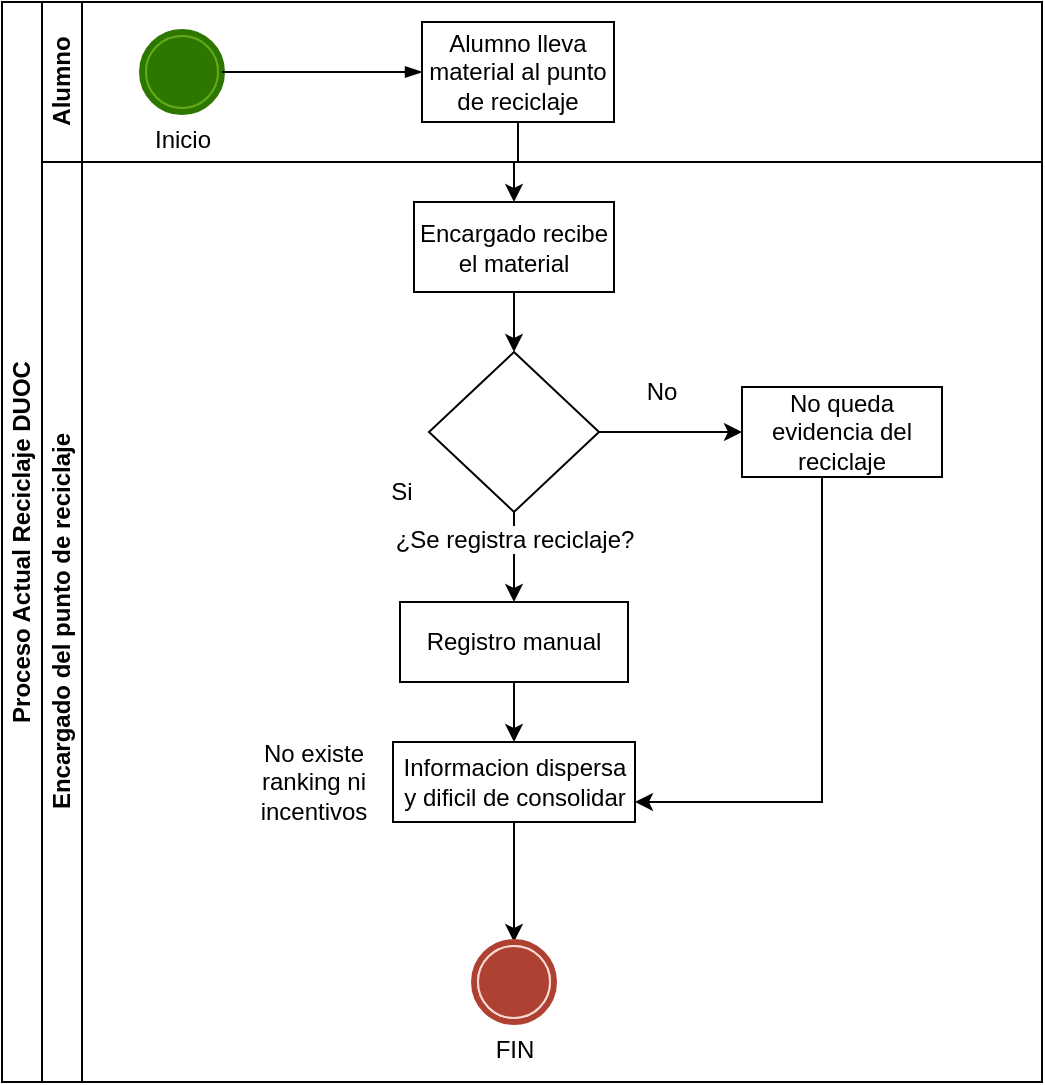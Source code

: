 <mxfile version="28.2.3" pages="2">
  <diagram name="AS-IS" id="onkvtfFwKgzJO0BobrZ3">
    <mxGraphModel grid="1" page="1" gridSize="10" guides="1" tooltips="1" connect="1" arrows="1" fold="1" pageScale="1" pageWidth="827" pageHeight="1169" math="0" shadow="0">
      <root>
        <mxCell id="0" />
        <mxCell id="1" parent="0" />
        <mxCell id="calRpf7Ut-MRDMJ-sCPS-1" value="Proceso Actual Reciclaje DUOC" style="swimlane;html=1;childLayout=stackLayout;resizeParent=1;resizeParentMax=0;horizontal=0;startSize=20;horizontalStack=0;whiteSpace=wrap;" vertex="1" parent="1">
          <mxGeometry x="130" y="40" width="520" height="540" as="geometry" />
        </mxCell>
        <mxCell id="calRpf7Ut-MRDMJ-sCPS-2" value="Alumno" style="swimlane;html=1;startSize=20;horizontal=0;" vertex="1" parent="calRpf7Ut-MRDMJ-sCPS-1">
          <mxGeometry x="20" width="500" height="80" as="geometry" />
        </mxCell>
        <mxCell id="calRpf7Ut-MRDMJ-sCPS-6" value="&lt;font style=&quot;color: light-dark(rgb(0, 0, 0), rgb(251, 251, 251));&quot;&gt;Inicio&lt;/font&gt;" style="points=[[0.145,0.145,0],[0.5,0,0],[0.855,0.145,0],[1,0.5,0],[0.855,0.855,0],[0.5,1,0],[0.145,0.855,0],[0,0.5,0]];shape=mxgraph.bpmn.event;html=1;verticalLabelPosition=bottom;labelBackgroundColor=#ffffff;verticalAlign=top;align=center;perimeter=ellipsePerimeter;outlineConnect=0;aspect=fixed;outline=end;symbol=terminate;fillColor=#60a917;strokeColor=#2D7600;fontColor=#ffffff;" vertex="1" parent="calRpf7Ut-MRDMJ-sCPS-2">
          <mxGeometry x="50" y="15" width="40" height="40" as="geometry" />
        </mxCell>
        <mxCell id="calRpf7Ut-MRDMJ-sCPS-7" value="Alumno lleva material al punto de reciclaje" style="points=[[0.25,0,0],[0.5,0,0],[0.75,0,0],[1,0.25,0],[1,0.5,0],[1,0.75,0],[0.75,1,0],[0.5,1,0],[0.25,1,0],[0,0.75,0],[0,0.5,0],[0,0.25,0]];shape=mxgraph.bpmn.task2;whiteSpace=wrap;rectStyle=rounded;size=10;html=1;container=1;expand=0;collapsible=0;taskMarker=abstract;" vertex="1" parent="calRpf7Ut-MRDMJ-sCPS-2">
          <mxGeometry x="190" y="10" width="96" height="50" as="geometry" />
        </mxCell>
        <mxCell id="calRpf7Ut-MRDMJ-sCPS-8" value="" style="edgeStyle=elbowEdgeStyle;fontSize=12;html=1;endArrow=blockThin;endFill=1;rounded=0;exitX=1;exitY=0.5;exitDx=0;exitDy=0;exitPerimeter=0;entryX=0;entryY=0.5;entryDx=0;entryDy=0;entryPerimeter=0;" edge="1" parent="calRpf7Ut-MRDMJ-sCPS-2" source="calRpf7Ut-MRDMJ-sCPS-6" target="calRpf7Ut-MRDMJ-sCPS-7">
          <mxGeometry width="160" relative="1" as="geometry">
            <mxPoint x="170" y="200" as="sourcePoint" />
            <mxPoint x="180" y="45" as="targetPoint" />
            <Array as="points">
              <mxPoint x="180" y="30" />
            </Array>
          </mxGeometry>
        </mxCell>
        <mxCell id="calRpf7Ut-MRDMJ-sCPS-3" value="Encargado del punto de reciclaje" style="swimlane;html=1;startSize=20;horizontal=0;" vertex="1" parent="calRpf7Ut-MRDMJ-sCPS-1">
          <mxGeometry x="20" y="80" width="500" height="460" as="geometry" />
        </mxCell>
        <mxCell id="calRpf7Ut-MRDMJ-sCPS-13" style="edgeStyle=orthogonalEdgeStyle;rounded=0;orthogonalLoop=1;jettySize=auto;html=1;" edge="1" parent="calRpf7Ut-MRDMJ-sCPS-3" source="calRpf7Ut-MRDMJ-sCPS-9" target="calRpf7Ut-MRDMJ-sCPS-11">
          <mxGeometry relative="1" as="geometry" />
        </mxCell>
        <mxCell id="calRpf7Ut-MRDMJ-sCPS-9" value="Encargado recibe el material" style="points=[[0.25,0,0],[0.5,0,0],[0.75,0,0],[1,0.25,0],[1,0.5,0],[1,0.75,0],[0.75,1,0],[0.5,1,0],[0.25,1,0],[0,0.75,0],[0,0.5,0],[0,0.25,0]];shape=mxgraph.bpmn.task2;whiteSpace=wrap;rectStyle=rounded;size=10;html=1;container=1;expand=0;collapsible=0;taskMarker=abstract;" vertex="1" parent="calRpf7Ut-MRDMJ-sCPS-3">
          <mxGeometry x="186" y="20" width="100" height="45" as="geometry" />
        </mxCell>
        <mxCell id="calRpf7Ut-MRDMJ-sCPS-19" style="edgeStyle=orthogonalEdgeStyle;rounded=0;orthogonalLoop=1;jettySize=auto;html=1;" edge="1" parent="calRpf7Ut-MRDMJ-sCPS-3" source="calRpf7Ut-MRDMJ-sCPS-11" target="calRpf7Ut-MRDMJ-sCPS-18">
          <mxGeometry relative="1" as="geometry" />
        </mxCell>
        <mxCell id="calRpf7Ut-MRDMJ-sCPS-11" value="¿Se registra reciclaje?" style="points=[[0.25,0.25,0],[0.5,0,0],[0.75,0.25,0],[1,0.5,0],[0.75,0.75,0],[0.5,1,0],[0.25,0.75,0],[0,0.5,0]];shape=mxgraph.bpmn.gateway2;html=1;verticalLabelPosition=bottom;labelBackgroundColor=#ffffff;verticalAlign=top;align=center;perimeter=rhombusPerimeter;outlineConnect=0;outline=none;symbol=none;" vertex="1" parent="calRpf7Ut-MRDMJ-sCPS-3">
          <mxGeometry x="193.5" y="95" width="85" height="80" as="geometry" />
        </mxCell>
        <mxCell id="calRpf7Ut-MRDMJ-sCPS-15" value="No" style="text;html=1;strokeColor=none;fillColor=none;align=center;verticalAlign=middle;whiteSpace=wrap;rounded=0;" vertex="1" parent="calRpf7Ut-MRDMJ-sCPS-3">
          <mxGeometry x="270" y="100" width="80" height="30" as="geometry" />
        </mxCell>
        <mxCell id="calRpf7Ut-MRDMJ-sCPS-12" style="edgeStyle=orthogonalEdgeStyle;rounded=0;orthogonalLoop=1;jettySize=auto;html=1;entryX=0;entryY=0.5;entryDx=0;entryDy=0;entryPerimeter=0;" edge="1" parent="calRpf7Ut-MRDMJ-sCPS-3" source="calRpf7Ut-MRDMJ-sCPS-11" target="calRpf7Ut-MRDMJ-sCPS-17">
          <mxGeometry relative="1" as="geometry">
            <mxPoint x="350" y="135" as="targetPoint" />
          </mxGeometry>
        </mxCell>
        <mxCell id="calRpf7Ut-MRDMJ-sCPS-16" value="Si" style="text;html=1;strokeColor=none;fillColor=none;align=center;verticalAlign=middle;whiteSpace=wrap;rounded=0;" vertex="1" parent="calRpf7Ut-MRDMJ-sCPS-3">
          <mxGeometry x="140" y="150" width="80" height="30" as="geometry" />
        </mxCell>
        <mxCell id="calRpf7Ut-MRDMJ-sCPS-17" value="No queda evidencia del reciclaje" style="points=[[0.25,0,0],[0.5,0,0],[0.75,0,0],[1,0.25,0],[1,0.5,0],[1,0.75,0],[0.75,1,0],[0.5,1,0],[0.25,1,0],[0,0.75,0],[0,0.5,0],[0,0.25,0]];shape=mxgraph.bpmn.task2;whiteSpace=wrap;rectStyle=rounded;size=10;html=1;container=1;expand=0;collapsible=0;taskMarker=abstract;" vertex="1" parent="calRpf7Ut-MRDMJ-sCPS-3">
          <mxGeometry x="350" y="112.5" width="100" height="45" as="geometry" />
        </mxCell>
        <mxCell id="calRpf7Ut-MRDMJ-sCPS-21" style="edgeStyle=orthogonalEdgeStyle;rounded=0;orthogonalLoop=1;jettySize=auto;html=1;" edge="1" parent="calRpf7Ut-MRDMJ-sCPS-3" source="calRpf7Ut-MRDMJ-sCPS-18" target="calRpf7Ut-MRDMJ-sCPS-20">
          <mxGeometry relative="1" as="geometry" />
        </mxCell>
        <mxCell id="calRpf7Ut-MRDMJ-sCPS-18" value="Registro manual" style="points=[[0.25,0,0],[0.5,0,0],[0.75,0,0],[1,0.25,0],[1,0.5,0],[1,0.75,0],[0.75,1,0],[0.5,1,0],[0.25,1,0],[0,0.75,0],[0,0.5,0],[0,0.25,0]];shape=mxgraph.bpmn.task2;whiteSpace=wrap;rectStyle=rounded;size=10;html=1;container=1;expand=0;collapsible=0;taskMarker=abstract;" vertex="1" parent="calRpf7Ut-MRDMJ-sCPS-3">
          <mxGeometry x="179" y="220" width="114" height="40" as="geometry" />
        </mxCell>
        <mxCell id="calRpf7Ut-MRDMJ-sCPS-25" style="edgeStyle=orthogonalEdgeStyle;rounded=0;orthogonalLoop=1;jettySize=auto;html=1;" edge="1" parent="calRpf7Ut-MRDMJ-sCPS-3" source="calRpf7Ut-MRDMJ-sCPS-20" target="calRpf7Ut-MRDMJ-sCPS-24">
          <mxGeometry relative="1" as="geometry" />
        </mxCell>
        <mxCell id="calRpf7Ut-MRDMJ-sCPS-20" value="Informacion dispersa y dificil de consolidar" style="points=[[0.25,0,0],[0.5,0,0],[0.75,0,0],[1,0.25,0],[1,0.5,0],[1,0.75,0],[0.75,1,0],[0.5,1,0],[0.25,1,0],[0,0.75,0],[0,0.5,0],[0,0.25,0]];shape=mxgraph.bpmn.task2;whiteSpace=wrap;rectStyle=rounded;size=10;html=1;container=1;expand=0;collapsible=0;taskMarker=abstract;" vertex="1" parent="calRpf7Ut-MRDMJ-sCPS-3">
          <mxGeometry x="175.5" y="290" width="121" height="40" as="geometry" />
        </mxCell>
        <mxCell id="calRpf7Ut-MRDMJ-sCPS-22" style="edgeStyle=orthogonalEdgeStyle;rounded=0;orthogonalLoop=1;jettySize=auto;html=1;entryX=1;entryY=0.75;entryDx=0;entryDy=0;entryPerimeter=0;" edge="1" parent="calRpf7Ut-MRDMJ-sCPS-3" source="calRpf7Ut-MRDMJ-sCPS-17" target="calRpf7Ut-MRDMJ-sCPS-20">
          <mxGeometry relative="1" as="geometry">
            <Array as="points">
              <mxPoint x="390" y="320" />
            </Array>
          </mxGeometry>
        </mxCell>
        <mxCell id="calRpf7Ut-MRDMJ-sCPS-23" value="No existe ranking ni incentivos" style="text;html=1;strokeColor=none;fillColor=none;align=center;verticalAlign=middle;whiteSpace=wrap;rounded=0;" vertex="1" parent="calRpf7Ut-MRDMJ-sCPS-3">
          <mxGeometry x="95.5" y="290" width="80" height="40" as="geometry" />
        </mxCell>
        <mxCell id="calRpf7Ut-MRDMJ-sCPS-24" value="FIN" style="points=[[0.145,0.145,0],[0.5,0,0],[0.855,0.145,0],[1,0.5,0],[0.855,0.855,0],[0.5,1,0],[0.145,0.855,0],[0,0.5,0]];shape=mxgraph.bpmn.event;html=1;verticalLabelPosition=bottom;labelBackgroundColor=#ffffff;verticalAlign=top;align=center;perimeter=ellipsePerimeter;outlineConnect=0;aspect=fixed;outline=end;symbol=terminate;fillColor=#fad9d5;strokeColor=#ae4132;" vertex="1" parent="calRpf7Ut-MRDMJ-sCPS-3">
          <mxGeometry x="216" y="390" width="40" height="40" as="geometry" />
        </mxCell>
        <mxCell id="calRpf7Ut-MRDMJ-sCPS-14" style="edgeStyle=orthogonalEdgeStyle;rounded=0;orthogonalLoop=1;jettySize=auto;html=1;entryX=0.5;entryY=0;entryDx=0;entryDy=0;entryPerimeter=0;" edge="1" parent="calRpf7Ut-MRDMJ-sCPS-1" source="calRpf7Ut-MRDMJ-sCPS-7" target="calRpf7Ut-MRDMJ-sCPS-9">
          <mxGeometry relative="1" as="geometry" />
        </mxCell>
      </root>
    </mxGraphModel>
  </diagram>
  <diagram id="vbReLYNoK_ILcsRoj5a5" name="TO-BE">
    <mxGraphModel grid="1" page="1" gridSize="10" guides="1" tooltips="1" connect="1" arrows="1" fold="1" pageScale="1" pageWidth="827" pageHeight="1169" math="0" shadow="0">
      <root>
        <mxCell id="0" />
        <mxCell id="1" parent="0" />
        <mxCell id="VmAH0vc3C_4UoHnov0Tk-1" value="Sistema ReciclaDuoc" style="swimlane;html=1;childLayout=stackLayout;resizeParent=1;resizeParentMax=0;horizontal=0;startSize=20;horizontalStack=0;whiteSpace=wrap;" vertex="1" parent="1">
          <mxGeometry x="30" y="110" width="770" height="850" as="geometry" />
        </mxCell>
        <mxCell id="VmAH0vc3C_4UoHnov0Tk-2" value="Alumno" style="swimlane;html=1;startSize=20;horizontal=0;" vertex="1" parent="VmAH0vc3C_4UoHnov0Tk-1">
          <mxGeometry x="20" width="750" height="250" as="geometry" />
        </mxCell>
        <mxCell id="VmAH0vc3C_4UoHnov0Tk-9" style="edgeStyle=orthogonalEdgeStyle;rounded=0;orthogonalLoop=1;jettySize=auto;html=1;entryX=0;entryY=0.5;entryDx=0;entryDy=0;entryPerimeter=0;" edge="1" parent="VmAH0vc3C_4UoHnov0Tk-2" source="VmAH0vc3C_4UoHnov0Tk-5" target="VmAH0vc3C_4UoHnov0Tk-11">
          <mxGeometry relative="1" as="geometry">
            <mxPoint x="175" y="40" as="targetPoint" />
          </mxGeometry>
        </mxCell>
        <mxCell id="VmAH0vc3C_4UoHnov0Tk-5" value="&lt;span style=&quot;background-color: light-dark(rgb(255, 255, 255), rgb(0, 102, 204));&quot;&gt;Inicio&lt;/span&gt;" style="points=[[0.145,0.145,0],[0.5,0,0],[0.855,0.145,0],[1,0.5,0],[0.855,0.855,0],[0.5,1,0],[0.145,0.855,0],[0,0.5,0]];shape=mxgraph.bpmn.event;html=1;verticalLabelPosition=bottom;labelBackgroundColor=#ffffff;verticalAlign=top;align=center;perimeter=ellipsePerimeter;outlineConnect=0;aspect=fixed;outline=end;symbol=terminate;fillColor=#60a917;fontColor=#ffffff;strokeColor=#2D7600;" vertex="1" parent="VmAH0vc3C_4UoHnov0Tk-2">
          <mxGeometry x="50" y="20" width="40" height="40" as="geometry" />
        </mxCell>
        <mxCell id="VmAH0vc3C_4UoHnov0Tk-11" value="Alumno registra reciclaje en la WebApp" style="points=[[0.25,0,0],[0.5,0,0],[0.75,0,0],[1,0.25,0],[1,0.5,0],[1,0.75,0],[0.75,1,0],[0.5,1,0],[0.25,1,0],[0,0.75,0],[0,0.5,0],[0,0.25,0]];shape=mxgraph.bpmn.task2;whiteSpace=wrap;rectStyle=rounded;size=10;html=1;container=1;expand=0;collapsible=0;taskMarker=user;" vertex="1" parent="VmAH0vc3C_4UoHnov0Tk-2">
          <mxGeometry x="180" y="15" width="110" height="50" as="geometry" />
        </mxCell>
        <mxCell id="VmAH0vc3C_4UoHnov0Tk-12" value="Sube foto del reciclaje" style="points=[[0.25,0,0],[0.5,0,0],[0.75,0,0],[1,0.25,0],[1,0.5,0],[1,0.75,0],[0.75,1,0],[0.5,1,0],[0.25,1,0],[0,0.75,0],[0,0.5,0],[0,0.25,0]];shape=mxgraph.bpmn.task2;whiteSpace=wrap;rectStyle=rounded;size=10;html=1;container=1;expand=0;collapsible=0;taskMarker=user;" vertex="1" parent="VmAH0vc3C_4UoHnov0Tk-2">
          <mxGeometry x="182.5" y="110" width="105" height="50" as="geometry" />
        </mxCell>
        <mxCell id="VmAH0vc3C_4UoHnov0Tk-13" style="edgeStyle=orthogonalEdgeStyle;rounded=0;orthogonalLoop=1;jettySize=auto;html=1;entryX=0.5;entryY=0;entryDx=0;entryDy=0;entryPerimeter=0;" edge="1" parent="VmAH0vc3C_4UoHnov0Tk-2" source="VmAH0vc3C_4UoHnov0Tk-11" target="VmAH0vc3C_4UoHnov0Tk-12">
          <mxGeometry relative="1" as="geometry" />
        </mxCell>
        <mxCell id="VmAH0vc3C_4UoHnov0Tk-32" style="edgeStyle=orthogonalEdgeStyle;rounded=0;orthogonalLoop=1;jettySize=auto;html=1;entryX=0.42;entryY=-0.03;entryDx=0;entryDy=0;entryPerimeter=0;exitX=0;exitY=0.5;exitDx=0;exitDy=0;exitPerimeter=0;" edge="1" parent="VmAH0vc3C_4UoHnov0Tk-2" source="VmAH0vc3C_4UoHnov0Tk-28" target="VmAH0vc3C_4UoHnov0Tk-30">
          <mxGeometry relative="1" as="geometry">
            <mxPoint x="420" y="130" as="targetPoint" />
            <Array as="points">
              <mxPoint x="430" y="55" />
              <mxPoint x="430" y="129" />
            </Array>
          </mxGeometry>
        </mxCell>
        <mxCell id="VmAH0vc3C_4UoHnov0Tk-38" style="edgeStyle=orthogonalEdgeStyle;rounded=0;orthogonalLoop=1;jettySize=auto;html=1;" edge="1" parent="VmAH0vc3C_4UoHnov0Tk-2" source="VmAH0vc3C_4UoHnov0Tk-28" target="VmAH0vc3C_4UoHnov0Tk-37">
          <mxGeometry relative="1" as="geometry" />
        </mxCell>
        <mxCell id="VmAH0vc3C_4UoHnov0Tk-28" value="¿Alumno quiere consultar?" style="points=[[0.25,0.25,0],[0.5,0,0],[0.75,0.25,0],[1,0.5,0],[0.75,0.75,0],[0.5,1,0],[0.25,0.75,0],[0,0.5,0]];shape=mxgraph.bpmn.gateway2;html=1;verticalLabelPosition=bottom;labelBackgroundColor=#ffffff;verticalAlign=top;align=center;perimeter=rhombusPerimeter;outlineConnect=0;outline=none;symbol=none;" vertex="1" parent="VmAH0vc3C_4UoHnov0Tk-2">
          <mxGeometry x="510" y="20" width="70" height="70" as="geometry" />
        </mxCell>
        <mxCell id="VmAH0vc3C_4UoHnov0Tk-40" style="edgeStyle=orthogonalEdgeStyle;rounded=0;orthogonalLoop=1;jettySize=auto;html=1;" edge="1" parent="VmAH0vc3C_4UoHnov0Tk-2" source="VmAH0vc3C_4UoHnov0Tk-30" target="VmAH0vc3C_4UoHnov0Tk-37">
          <mxGeometry relative="1" as="geometry">
            <Array as="points">
              <mxPoint x="450" y="205" />
            </Array>
          </mxGeometry>
        </mxCell>
        <mxCell id="VmAH0vc3C_4UoHnov0Tk-30" value="Ver ranking o historial de reciclaje" style="points=[[0.25,0,0],[0.5,0,0],[0.75,0,0],[1,0.25,0],[1,0.5,0],[1,0.75,0],[0.75,1,0],[0.5,1,0],[0.25,1,0],[0,0.75,0],[0,0.5,0],[0,0.25,0]];shape=mxgraph.bpmn.task2;whiteSpace=wrap;rectStyle=rounded;size=10;html=1;container=1;expand=0;collapsible=0;taskMarker=user;" vertex="1" parent="VmAH0vc3C_4UoHnov0Tk-2">
          <mxGeometry x="390" y="130" width="100" height="40" as="geometry" />
        </mxCell>
        <mxCell id="VmAH0vc3C_4UoHnov0Tk-31" value="Si" style="text;html=1;strokeColor=none;fillColor=none;align=center;verticalAlign=middle;whiteSpace=wrap;rounded=0;" vertex="1" parent="VmAH0vc3C_4UoHnov0Tk-2">
          <mxGeometry x="480" y="40" width="80" height="30" as="geometry" />
        </mxCell>
        <mxCell id="VmAH0vc3C_4UoHnov0Tk-33" value="Si" style="text;html=1;strokeColor=none;fillColor=none;align=center;verticalAlign=middle;whiteSpace=wrap;rounded=0;" vertex="1" parent="VmAH0vc3C_4UoHnov0Tk-2">
          <mxGeometry x="530" y="40" width="80" height="30" as="geometry" />
        </mxCell>
        <mxCell id="VmAH0vc3C_4UoHnov0Tk-34" value="Canjear puntos" style="points=[[0.25,0,0],[0.5,0,0],[0.75,0,0],[1,0.25,0],[1,0.5,0],[1,0.75,0],[0.75,1,0],[0.5,1,0],[0.25,1,0],[0,0.75,0],[0,0.5,0],[0,0.25,0]];shape=mxgraph.bpmn.task2;whiteSpace=wrap;rectStyle=rounded;size=10;html=1;container=1;expand=0;collapsible=0;taskMarker=user;" vertex="1" parent="VmAH0vc3C_4UoHnov0Tk-2">
          <mxGeometry x="630" y="130" width="90" height="40" as="geometry" />
        </mxCell>
        <mxCell id="VmAH0vc3C_4UoHnov0Tk-35" style="edgeStyle=orthogonalEdgeStyle;rounded=0;orthogonalLoop=1;jettySize=auto;html=1;entryX=0.369;entryY=0.04;entryDx=0;entryDy=0;entryPerimeter=0;" edge="1" parent="VmAH0vc3C_4UoHnov0Tk-2" source="VmAH0vc3C_4UoHnov0Tk-28" target="VmAH0vc3C_4UoHnov0Tk-34">
          <mxGeometry relative="1" as="geometry">
            <Array as="points">
              <mxPoint x="673" y="55" />
            </Array>
          </mxGeometry>
        </mxCell>
        <mxCell id="VmAH0vc3C_4UoHnov0Tk-36" value="No" style="text;html=1;strokeColor=none;fillColor=none;align=center;verticalAlign=middle;whiteSpace=wrap;rounded=0;" vertex="1" parent="VmAH0vc3C_4UoHnov0Tk-2">
          <mxGeometry x="505" y="60" width="80" height="30" as="geometry" />
        </mxCell>
        <mxCell id="VmAH0vc3C_4UoHnov0Tk-37" value="FIN" style="points=[[0.145,0.145,0],[0.5,0,0],[0.855,0.145,0],[1,0.5,0],[0.855,0.855,0],[0.5,1,0],[0.145,0.855,0],[0,0.5,0]];shape=mxgraph.bpmn.event;html=1;verticalLabelPosition=bottom;labelBackgroundColor=#ffffff;verticalAlign=top;align=center;perimeter=ellipsePerimeter;outlineConnect=0;aspect=fixed;outline=end;symbol=terminate;fillColor=#fa6800;fontColor=#000000;strokeColor=#C73500;" vertex="1" parent="VmAH0vc3C_4UoHnov0Tk-2">
          <mxGeometry x="520" y="180" width="50" height="50" as="geometry" />
        </mxCell>
        <mxCell id="VmAH0vc3C_4UoHnov0Tk-39" style="edgeStyle=orthogonalEdgeStyle;rounded=0;orthogonalLoop=1;jettySize=auto;html=1;entryX=1;entryY=0.5;entryDx=0;entryDy=0;entryPerimeter=0;" edge="1" parent="VmAH0vc3C_4UoHnov0Tk-2" source="VmAH0vc3C_4UoHnov0Tk-34" target="VmAH0vc3C_4UoHnov0Tk-37">
          <mxGeometry relative="1" as="geometry">
            <Array as="points">
              <mxPoint x="670" y="205" />
            </Array>
          </mxGeometry>
        </mxCell>
        <mxCell id="VmAH0vc3C_4UoHnov0Tk-3" value="Sistema ReciclaDuoc" style="swimlane;html=1;startSize=20;horizontal=0;" vertex="1" parent="VmAH0vc3C_4UoHnov0Tk-1">
          <mxGeometry x="20" y="250" width="750" height="380" as="geometry" />
        </mxCell>
        <mxCell id="VmAH0vc3C_4UoHnov0Tk-27" style="edgeStyle=orthogonalEdgeStyle;rounded=0;orthogonalLoop=1;jettySize=auto;html=1;" edge="1" parent="VmAH0vc3C_4UoHnov0Tk-3" source="VmAH0vc3C_4UoHnov0Tk-14" target="VmAH0vc3C_4UoHnov0Tk-16">
          <mxGeometry relative="1" as="geometry" />
        </mxCell>
        <mxCell id="VmAH0vc3C_4UoHnov0Tk-14" value="VALIDACION" style="points=[[0.25,0.25,0],[0.5,0,0],[0.75,0.25,0],[1,0.5,0],[0.75,0.75,0],[0.5,1,0],[0.25,0.75,0],[0,0.5,0]];shape=mxgraph.bpmn.gateway2;html=1;verticalLabelPosition=bottom;labelBackgroundColor=#ffffff;verticalAlign=top;align=center;perimeter=rhombusPerimeter;outlineConnect=0;outline=none;symbol=none;" vertex="1" parent="VmAH0vc3C_4UoHnov0Tk-3">
          <mxGeometry x="200" y="10" width="70" height="60" as="geometry" />
        </mxCell>
        <mxCell id="VmAH0vc3C_4UoHnov0Tk-24" style="edgeStyle=orthogonalEdgeStyle;rounded=0;orthogonalLoop=1;jettySize=auto;html=1;" edge="1" parent="VmAH0vc3C_4UoHnov0Tk-3" source="VmAH0vc3C_4UoHnov0Tk-16" target="VmAH0vc3C_4UoHnov0Tk-18">
          <mxGeometry relative="1" as="geometry" />
        </mxCell>
        <mxCell id="VmAH0vc3C_4UoHnov0Tk-16" value="Generar marca de agua en foto" style="points=[[0.25,0,0],[0.5,0,0],[0.75,0,0],[1,0.25,0],[1,0.5,0],[1,0.75,0],[0.75,1,0],[0.5,1,0],[0.25,1,0],[0,0.75,0],[0,0.5,0],[0,0.25,0]];shape=mxgraph.bpmn.task2;whiteSpace=wrap;rectStyle=rounded;size=10;html=1;container=1;expand=0;collapsible=0;taskMarker=service;" vertex="1" parent="VmAH0vc3C_4UoHnov0Tk-3">
          <mxGeometry x="175" y="110" width="115" height="50" as="geometry" />
        </mxCell>
        <mxCell id="VmAH0vc3C_4UoHnov0Tk-25" style="edgeStyle=orthogonalEdgeStyle;rounded=0;orthogonalLoop=1;jettySize=auto;html=1;" edge="1" parent="VmAH0vc3C_4UoHnov0Tk-3" source="VmAH0vc3C_4UoHnov0Tk-18" target="VmAH0vc3C_4UoHnov0Tk-19">
          <mxGeometry relative="1" as="geometry" />
        </mxCell>
        <mxCell id="VmAH0vc3C_4UoHnov0Tk-18" value="Asignar puntos segun material y cantidad" style="points=[[0.25,0,0],[0.5,0,0],[0.75,0,0],[1,0.25,0],[1,0.5,0],[1,0.75,0],[0.75,1,0],[0.5,1,0],[0.25,1,0],[0,0.75,0],[0,0.5,0],[0,0.25,0]];shape=mxgraph.bpmn.task2;whiteSpace=wrap;rectStyle=rounded;size=10;html=1;container=1;expand=0;collapsible=0;taskMarker=service;" vertex="1" parent="VmAH0vc3C_4UoHnov0Tk-3">
          <mxGeometry x="177.5" y="190" width="110" height="40" as="geometry" />
        </mxCell>
        <mxCell id="VmAH0vc3C_4UoHnov0Tk-26" style="edgeStyle=orthogonalEdgeStyle;rounded=0;orthogonalLoop=1;jettySize=auto;html=1;" edge="1" parent="VmAH0vc3C_4UoHnov0Tk-3" source="VmAH0vc3C_4UoHnov0Tk-19" target="VmAH0vc3C_4UoHnov0Tk-20">
          <mxGeometry relative="1" as="geometry" />
        </mxCell>
        <mxCell id="VmAH0vc3C_4UoHnov0Tk-19" value="Actualizar puntos de usuario" style="points=[[0.25,0,0],[0.5,0,0],[0.75,0,0],[1,0.25,0],[1,0.5,0],[1,0.75,0],[0.75,1,0],[0.5,1,0],[0.25,1,0],[0,0.75,0],[0,0.5,0],[0,0.25,0]];shape=mxgraph.bpmn.task2;whiteSpace=wrap;rectStyle=rounded;size=10;html=1;container=1;expand=0;collapsible=0;taskMarker=service;" vertex="1" parent="VmAH0vc3C_4UoHnov0Tk-3">
          <mxGeometry x="177.5" y="250" width="110" height="50" as="geometry" />
        </mxCell>
        <mxCell id="VmAH0vc3C_4UoHnov0Tk-20" value="Actualizar ranking en tiempo real" style="points=[[0.25,0,0],[0.5,0,0],[0.75,0,0],[1,0.25,0],[1,0.5,0],[1,0.75,0],[0.75,1,0],[0.5,1,0],[0.25,1,0],[0,0.75,0],[0,0.5,0],[0,0.25,0]];shape=mxgraph.bpmn.task2;whiteSpace=wrap;rectStyle=rounded;size=10;html=1;container=1;expand=0;collapsible=0;taskMarker=service;" vertex="1" parent="VmAH0vc3C_4UoHnov0Tk-3">
          <mxGeometry x="177.5" y="320" width="110" height="40" as="geometry" />
        </mxCell>
        <mxCell id="VmAH0vc3C_4UoHnov0Tk-41" value="IA" style="text;html=1;strokeColor=none;fillColor=none;align=center;verticalAlign=middle;whiteSpace=wrap;rounded=0;" vertex="1" parent="VmAH0vc3C_4UoHnov0Tk-3">
          <mxGeometry x="230" y="40" width="80" height="30" as="geometry" />
        </mxCell>
        <mxCell id="VmAH0vc3C_4UoHnov0Tk-42" value="MT" style="text;html=1;strokeColor=none;fillColor=none;align=center;verticalAlign=middle;whiteSpace=wrap;rounded=0;" vertex="1" parent="VmAH0vc3C_4UoHnov0Tk-3">
          <mxGeometry x="150" y="20" width="80" height="30" as="geometry" />
        </mxCell>
        <mxCell id="VmAH0vc3C_4UoHnov0Tk-4" value="Administrador" style="swimlane;html=1;startSize=20;horizontal=0;" vertex="1" parent="VmAH0vc3C_4UoHnov0Tk-1">
          <mxGeometry x="20" y="630" width="750" height="220" as="geometry" />
        </mxCell>
        <mxCell id="VmAH0vc3C_4UoHnov0Tk-21" value="Revisar evidencia&lt;br&gt;Aprobar/Rechazar" style="points=[[0.25,0,0],[0.5,0,0],[0.75,0,0],[1,0.25,0],[1,0.5,0],[1,0.75,0],[0.75,1,0],[0.5,1,0],[0.25,1,0],[0,0.75,0],[0,0.5,0],[0,0.25,0]];shape=mxgraph.bpmn.task2;whiteSpace=wrap;rectStyle=rounded;size=10;html=1;container=1;expand=0;collapsible=0;taskMarker=manual;" vertex="1" parent="VmAH0vc3C_4UoHnov0Tk-4">
          <mxGeometry x="30" y="40" width="120" height="80" as="geometry" />
        </mxCell>
        <mxCell id="VmAH0vc3C_4UoHnov0Tk-15" style="edgeStyle=orthogonalEdgeStyle;rounded=0;orthogonalLoop=1;jettySize=auto;html=1;entryX=0.5;entryY=0;entryDx=0;entryDy=0;entryPerimeter=0;" edge="1" parent="VmAH0vc3C_4UoHnov0Tk-1" source="VmAH0vc3C_4UoHnov0Tk-12" target="VmAH0vc3C_4UoHnov0Tk-14">
          <mxGeometry relative="1" as="geometry" />
        </mxCell>
        <mxCell id="VmAH0vc3C_4UoHnov0Tk-22" style="edgeStyle=orthogonalEdgeStyle;rounded=0;orthogonalLoop=1;jettySize=auto;html=1;exitX=0;exitY=0.5;exitDx=0;exitDy=0;exitPerimeter=0;entryX=0.35;entryY=-0.025;entryDx=0;entryDy=0;entryPerimeter=0;" edge="1" parent="VmAH0vc3C_4UoHnov0Tk-1" source="VmAH0vc3C_4UoHnov0Tk-14" target="VmAH0vc3C_4UoHnov0Tk-21">
          <mxGeometry relative="1" as="geometry">
            <mxPoint x="89" y="670" as="targetPoint" />
            <Array as="points">
              <mxPoint x="90" y="285" />
              <mxPoint x="90" y="668" />
            </Array>
          </mxGeometry>
        </mxCell>
        <mxCell id="VmAH0vc3C_4UoHnov0Tk-23" style="edgeStyle=orthogonalEdgeStyle;rounded=0;orthogonalLoop=1;jettySize=auto;html=1;entryX=0;entryY=0.5;entryDx=0;entryDy=0;entryPerimeter=0;" edge="1" parent="VmAH0vc3C_4UoHnov0Tk-1" source="VmAH0vc3C_4UoHnov0Tk-21" target="VmAH0vc3C_4UoHnov0Tk-16">
          <mxGeometry relative="1" as="geometry">
            <Array as="points">
              <mxPoint x="130" y="380" />
              <mxPoint x="195" y="380" />
            </Array>
          </mxGeometry>
        </mxCell>
        <mxCell id="VmAH0vc3C_4UoHnov0Tk-29" style="edgeStyle=orthogonalEdgeStyle;rounded=0;orthogonalLoop=1;jettySize=auto;html=1;entryX=0.5;entryY=0;entryDx=0;entryDy=0;entryPerimeter=0;" edge="1" parent="VmAH0vc3C_4UoHnov0Tk-1" source="VmAH0vc3C_4UoHnov0Tk-20" target="VmAH0vc3C_4UoHnov0Tk-28">
          <mxGeometry relative="1" as="geometry">
            <Array as="points">
              <mxPoint x="400" y="580" />
              <mxPoint x="400" y="20" />
            </Array>
          </mxGeometry>
        </mxCell>
      </root>
    </mxGraphModel>
  </diagram>
</mxfile>
